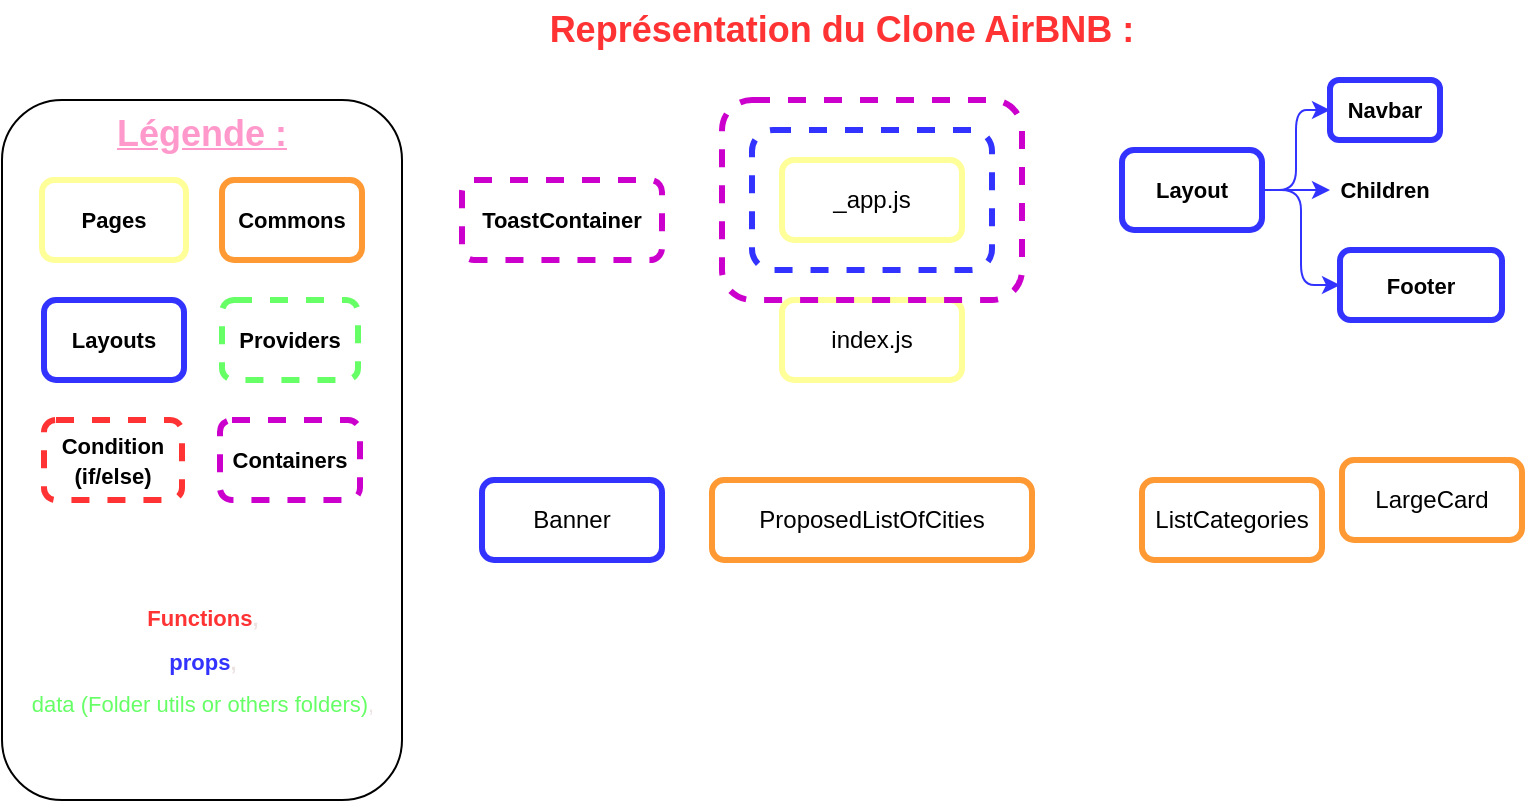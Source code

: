 <mxfile>
    <diagram id="BbtLLmYR1DNalcOzzDQc" name="Page-1">
        <mxGraphModel dx="1652" dy="611" grid="1" gridSize="10" guides="1" tooltips="1" connect="1" arrows="1" fold="1" page="1" pageScale="1" pageWidth="827" pageHeight="1169" math="0" shadow="0">
            <root>
                <mxCell id="0"/>
                <mxCell id="1" parent="0"/>
                <mxCell id="5" value="_app.js" style="rounded=1;whiteSpace=wrap;html=1;strokeColor=#FFFF99;strokeWidth=3;" parent="1" vertex="1">
                    <mxGeometry x="220" y="110" width="90" height="40" as="geometry"/>
                </mxCell>
                <mxCell id="6" value="LargeCard" style="rounded=1;whiteSpace=wrap;html=1;strokeWidth=3;strokeColor=#FF9933;" parent="1" vertex="1">
                    <mxGeometry x="500" y="260" width="90" height="40" as="geometry"/>
                </mxCell>
                <mxCell id="7" value="Banner" style="rounded=1;whiteSpace=wrap;html=1;strokeWidth=3;strokeColor=#3333FF;" parent="1" vertex="1">
                    <mxGeometry x="70" y="270" width="90" height="40" as="geometry"/>
                </mxCell>
                <mxCell id="8" value="ProposedListOfCities" style="rounded=1;whiteSpace=wrap;html=1;strokeWidth=3;strokeColor=#FF9933;" parent="1" vertex="1">
                    <mxGeometry x="185" y="270" width="160" height="40" as="geometry"/>
                </mxCell>
                <mxCell id="9" value="ListCategories" style="rounded=1;whiteSpace=wrap;html=1;strokeColor=#FF9933;strokeWidth=3;" parent="1" vertex="1">
                    <mxGeometry x="400" y="270" width="90" height="40" as="geometry"/>
                </mxCell>
                <mxCell id="10" value="index.js" style="rounded=1;whiteSpace=wrap;html=1;strokeWidth=3;strokeColor=#FFFF99;" parent="1" vertex="1">
                    <mxGeometry x="220" y="180" width="90" height="40" as="geometry"/>
                </mxCell>
                <mxCell id="11" value="&lt;b&gt;&lt;font color=&quot;#ff3333&quot; style=&quot;font-size: 18px;&quot;&gt;Représentation du Clone AirBNB :&lt;/font&gt;&lt;/b&gt;" style="rounded=1;whiteSpace=wrap;html=1;fillColor=none;strokeColor=none;" vertex="1" parent="1">
                    <mxGeometry x="100" y="30" width="300" height="30" as="geometry"/>
                </mxCell>
                <mxCell id="12" value="&lt;b&gt;&lt;font size=&quot;1&quot; color=&quot;#ff99cc&quot; style=&quot;&quot;&gt;&lt;u style=&quot;font-size: 18px;&quot;&gt;Légende :&lt;/u&gt;&lt;/font&gt;&lt;/b&gt;" style="rounded=1;whiteSpace=wrap;html=1;align=center;horizontal=1;verticalAlign=top;" vertex="1" parent="1">
                    <mxGeometry x="-170" y="80" width="200" height="350" as="geometry"/>
                </mxCell>
                <mxCell id="13" value="&lt;b&gt;&lt;font style=&quot;font-size: 11px;&quot;&gt;Layouts&lt;/font&gt;&lt;/b&gt;" style="rounded=1;whiteSpace=wrap;html=1;strokeColor=#3333FF;strokeWidth=3;" vertex="1" parent="1">
                    <mxGeometry x="-149" y="180" width="70" height="40" as="geometry"/>
                </mxCell>
                <mxCell id="14" value="&lt;b&gt;&lt;font style=&quot;font-size: 11px;&quot;&gt;Pages&lt;/font&gt;&lt;/b&gt;" style="rounded=1;whiteSpace=wrap;html=1;strokeColor=#FFFF99;strokeWidth=3;" vertex="1" parent="1">
                    <mxGeometry x="-150" y="120" width="72" height="40" as="geometry"/>
                </mxCell>
                <mxCell id="15" value="&lt;b&gt;&lt;font style=&quot;font-size: 11px;&quot;&gt;Commons&lt;/font&gt;&lt;/b&gt;" style="rounded=1;whiteSpace=wrap;html=1;strokeColor=#FF9933;strokeWidth=3;" vertex="1" parent="1">
                    <mxGeometry x="-60" y="120" width="70" height="40" as="geometry"/>
                </mxCell>
                <mxCell id="16" value="&lt;b&gt;&lt;font style=&quot;font-size: 11px;&quot;&gt;Condition (if/else)&lt;br&gt;&lt;/font&gt;&lt;/b&gt;" style="rounded=1;whiteSpace=wrap;html=1;dashed=1;strokeColor=#FF3333;strokeWidth=3;" vertex="1" parent="1">
                    <mxGeometry x="-149" y="240" width="69" height="40" as="geometry"/>
                </mxCell>
                <mxCell id="17" value="&lt;b&gt;&lt;font style=&quot;font-size: 11px;&quot;&gt;Providers&lt;/font&gt;&lt;/b&gt;" style="rounded=1;whiteSpace=wrap;html=1;dashed=1;strokeWidth=3;strokeColor=#66FF66;" vertex="1" parent="1">
                    <mxGeometry x="-60" y="180" width="68" height="40" as="geometry"/>
                </mxCell>
                <mxCell id="18" value="" style="endArrow=none;html=1;strokeColor=#FFFFFF;strokeWidth=3;fontSize=18;fontColor=none;" edge="1" parent="1">
                    <mxGeometry width="50" height="50" relative="1" as="geometry">
                        <mxPoint x="-137" y="309.66" as="sourcePoint"/>
                        <mxPoint x="3" y="309.66" as="targetPoint"/>
                    </mxGeometry>
                </mxCell>
                <mxCell id="19" value="&lt;font color=&quot;#ff3333&quot; style=&quot;font-size: 11px;&quot;&gt;&lt;b&gt;Functions&lt;/b&gt;&lt;/font&gt;&lt;font style=&quot;font-size: 11px;&quot;&gt;&lt;b style=&quot;&quot;&gt;&lt;font color=&quot;#ede3e3&quot;&gt;,&lt;/font&gt;&lt;br&gt;&lt;font color=&quot;#3333ff&quot;&gt;props&lt;/font&gt;&lt;/b&gt;&lt;b style=&quot;color: rgb(237, 227, 227);&quot;&gt;,&lt;br&gt;&lt;/b&gt;&lt;font color=&quot;#66ff66&quot;&gt;data (Folder utils or others folders)&lt;/font&gt;&lt;/font&gt;&lt;font style=&quot;font-size: 11px;&quot; color=&quot;#ede3e3&quot;&gt;,&lt;br&gt;&lt;/font&gt;" style="rounded=1;whiteSpace=wrap;html=1;strokeColor=#FFFFFF;strokeWidth=3;fontSize=18;fontColor=none;labelBorderColor=none;horizontal=1;verticalAlign=top;align=center;" vertex="1" parent="1">
                    <mxGeometry x="-158.5" y="320" width="177" height="80" as="geometry"/>
                </mxCell>
                <mxCell id="20" value="&lt;b&gt;&lt;font style=&quot;font-size: 11px;&quot;&gt;Children&lt;/font&gt;&lt;/b&gt;" style="rounded=1;whiteSpace=wrap;html=1;strokeColor=#FFFFFF;strokeWidth=3;" vertex="1" parent="1">
                    <mxGeometry x="494" y="107.5" width="55" height="35" as="geometry"/>
                </mxCell>
                <mxCell id="21" style="edgeStyle=orthogonalEdgeStyle;html=1;exitX=1;exitY=0.5;exitDx=0;exitDy=0;entryX=0;entryY=0.5;entryDx=0;entryDy=0;fontSize=18;fontColor=none;strokeWidth=1;strokeColor=#3333FF;" edge="1" parent="1" source="24" target="25">
                    <mxGeometry relative="1" as="geometry"/>
                </mxCell>
                <mxCell id="22" style="edgeStyle=orthogonalEdgeStyle;html=1;exitX=1;exitY=0.5;exitDx=0;exitDy=0;entryX=0;entryY=0.5;entryDx=0;entryDy=0;fontSize=18;fontColor=none;strokeWidth=1;strokeColor=#3333FF;" edge="1" parent="1" source="24" target="20">
                    <mxGeometry relative="1" as="geometry"/>
                </mxCell>
                <mxCell id="23" style="edgeStyle=orthogonalEdgeStyle;html=1;exitX=1;exitY=0.5;exitDx=0;exitDy=0;entryX=0;entryY=0.5;entryDx=0;entryDy=0;fontSize=18;fontColor=none;strokeWidth=1;strokeColor=#3333FF;" edge="1" parent="1" source="24" target="26">
                    <mxGeometry relative="1" as="geometry"/>
                </mxCell>
                <mxCell id="24" value="&lt;b&gt;&lt;font style=&quot;font-size: 11px;&quot;&gt;Layout&lt;/font&gt;&lt;/b&gt;" style="rounded=1;whiteSpace=wrap;html=1;strokeColor=#3333FF;strokeWidth=3;" vertex="1" parent="1">
                    <mxGeometry x="390" y="105" width="70" height="40" as="geometry"/>
                </mxCell>
                <mxCell id="25" value="&lt;b&gt;&lt;font style=&quot;font-size: 11px;&quot;&gt;Navbar&lt;/font&gt;&lt;/b&gt;" style="rounded=1;whiteSpace=wrap;html=1;strokeColor=#3333FF;strokeWidth=3;" vertex="1" parent="1">
                    <mxGeometry x="494" y="70" width="55" height="30" as="geometry"/>
                </mxCell>
                <mxCell id="26" value="&lt;b&gt;&lt;font style=&quot;font-size: 11px;&quot;&gt;Footer&lt;/font&gt;&lt;/b&gt;" style="rounded=1;whiteSpace=wrap;html=1;strokeColor=#3333FF;strokeWidth=3;" vertex="1" parent="1">
                    <mxGeometry x="499" y="155" width="81" height="35" as="geometry"/>
                </mxCell>
                <mxCell id="27" value="" style="rounded=1;whiteSpace=wrap;html=1;dashed=1;strokeWidth=3;fillColor=none;strokeColor=#3333FF;" vertex="1" parent="1">
                    <mxGeometry x="205" y="95" width="120" height="70" as="geometry"/>
                </mxCell>
                <mxCell id="28" value="&lt;b&gt;&lt;font style=&quot;font-size: 11px;&quot;&gt;Containers&lt;/font&gt;&lt;/b&gt;" style="rounded=1;whiteSpace=wrap;html=1;strokeColor=#CC00CC;strokeWidth=3;dashed=1;" vertex="1" parent="1">
                    <mxGeometry x="-61" y="240" width="70" height="40" as="geometry"/>
                </mxCell>
                <mxCell id="29" value="&lt;b&gt;&lt;font style=&quot;font-size: 11px;&quot;&gt;ToastContainer&lt;/font&gt;&lt;/b&gt;" style="rounded=1;whiteSpace=wrap;html=1;strokeColor=#CC00CC;strokeWidth=3;dashed=1;" vertex="1" parent="1">
                    <mxGeometry x="60" y="120" width="100" height="40" as="geometry"/>
                </mxCell>
                <mxCell id="30" value="" style="rounded=1;whiteSpace=wrap;html=1;strokeWidth=3;dashed=1;fillColor=none;strokeColor=#CC00CC;" vertex="1" parent="1">
                    <mxGeometry x="190" y="80" width="150" height="100" as="geometry"/>
                </mxCell>
            </root>
        </mxGraphModel>
    </diagram>
</mxfile>